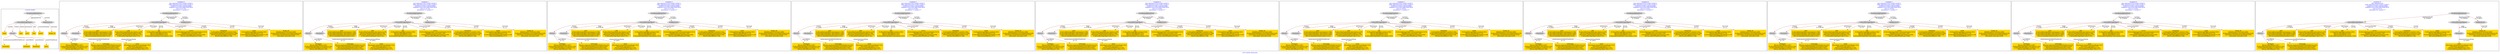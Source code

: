 digraph n0 {
fontcolor="blue"
remincross="true"
label="s24-s-norton-simon.json"
subgraph cluster_0 {
label="1-correct model"
n2[style="filled",color="white",fillcolor="lightgray",label="CulturalHeritageObject1"];
n3[shape="plaintext",style="filled",fillcolor="gold",label="made"];
n4[style="filled",color="white",fillcolor="lightgray",label="Person1"];
n5[shape="plaintext",style="filled",fillcolor="gold",label="dim"];
n6[shape="plaintext",style="filled",fillcolor="gold",label="prov"];
n7[shape="plaintext",style="filled",fillcolor="gold",label="title"];
n8[shape="plaintext",style="filled",fillcolor="gold",label="access"];
n9[shape="plaintext",style="filled",fillcolor="gold",label="nationality"];
n10[shape="plaintext",style="filled",fillcolor="gold",label="birthDate"];
n11[shape="plaintext",style="filled",fillcolor="gold",label="deathDate"];
n12[shape="plaintext",style="filled",fillcolor="gold",label="artist"];
n13[style="filled",color="white",fillcolor="lightgray",label="EuropeanaAggregation1"];
n14[style="filled",color="white",fillcolor="lightgray",label="WebResource1"];
n15[shape="plaintext",style="filled",fillcolor="gold",label="image_url"];
}
subgraph cluster_1 {
label="candidate 0\nlink coherence:0.8571428571428571\nnode coherence:0.8571428571428571\nconfidence:0.6467518343030884\nmapping score:0.6012982304819818\ncost:211.97793\n-precision:0.71-recall:0.77"
n17[style="filled",color="white",fillcolor="lightgray",label="CulturalHeritageObject1"];
n18[style="filled",color="white",fillcolor="lightgray",label="Person1"];
n19[style="filled",color="white",fillcolor="lightgray",label="Document1"];
n20[style="filled",color="white",fillcolor="lightgray",label="EuropeanaAggregation1"];
n21[style="filled",color="white",fillcolor="lightgray",label="WebResource1"];
n22[shape="plaintext",style="filled",fillcolor="gold",label="prov\n[CulturalHeritageObject,provenance,0.769]\n[CulturalHeritageObject,rightsHolder,0.094]\n[CulturalHeritageObject,description,0.084]\n[Person,biographicalInformation,0.053]"];
n23[shape="plaintext",style="filled",fillcolor="gold",label="title\n[CulturalHeritageObject,description,0.479]\n[Person,biographicalInformation,0.288]\n[Document,columnSubClassOfLink,0.131]\n[CulturalHeritageObject,title,0.101]"];
n24[shape="plaintext",style="filled",fillcolor="gold",label="dim\n[CulturalHeritageObject,extent,0.944]\n[Person,dateOfDeath,0.031]\n[Person,dateOfBirth,0.023]\n[CulturalHeritageObject,description,0.003]"];
n25[shape="plaintext",style="filled",fillcolor="gold",label="image_url\n[WebResource,classLink,0.886]\n[CulturalHeritageObject,accessionNumber,0.06]\n[Document,columnSubClassOfLink,0.029]\n[Document,classLink,0.024]"];
n26[shape="plaintext",style="filled",fillcolor="gold",label="access\n[CulturalHeritageObject,accessionNumber,0.813]\n[WebResource,classLink,0.144]\n[CulturalHeritageObject,provenance,0.036]\n[Person,nameOfThePerson,0.006]"];
n27[shape="plaintext",style="filled",fillcolor="gold",label="birthDate\n[Person,dateOfBirth,0.487]\n[CulturalHeritageObject,description,0.192]\n[CulturalHeritageObject,created,0.175]\n[Person,dateOfDeath,0.146]"];
n28[shape="plaintext",style="filled",fillcolor="gold",label="nationality\n[Person,countryAssociatedWithThePerson,0.81]\n[CulturalHeritageObject,description,0.082]\n[Person,biographicalInformation,0.065]\n[CulturalHeritageObject,provenance,0.042]"];
n29[shape="plaintext",style="filled",fillcolor="gold",label="artist\n[Document,columnSubClassOfLink,0.352]\n[Document,classLink,0.277]\n[Person,nameOfThePerson,0.244]\n[CulturalHeritageObject,title,0.127]"];
n30[shape="plaintext",style="filled",fillcolor="gold",label="deathDate\n[CulturalHeritageObject,created,0.345]\n[CulturalHeritageObject,provenance,0.268]\n[Person,biographicalInformation,0.239]\n[Person,dateOfBirth,0.148]"];
n31[shape="plaintext",style="filled",fillcolor="gold",label="made\n[CulturalHeritageObject,created,0.581]\n[Person,dateOfDeath,0.174]\n[CulturalHeritageObject,description,0.128]\n[Person,dateOfBirth,0.117]"];
}
subgraph cluster_2 {
label="candidate 1\nlink coherence:0.8571428571428571\nnode coherence:0.8571428571428571\nconfidence:0.6467518343030884\nmapping score:0.6012982304819818\ncost:211.97793\n-precision:0.71-recall:0.77"
n33[style="filled",color="white",fillcolor="lightgray",label="CulturalHeritageObject1"];
n34[style="filled",color="white",fillcolor="lightgray",label="Person1"];
n35[style="filled",color="white",fillcolor="lightgray",label="Document2"];
n36[style="filled",color="white",fillcolor="lightgray",label="EuropeanaAggregation1"];
n37[style="filled",color="white",fillcolor="lightgray",label="WebResource1"];
n38[shape="plaintext",style="filled",fillcolor="gold",label="artist\n[Document,columnSubClassOfLink,0.352]\n[Document,classLink,0.277]\n[Person,nameOfThePerson,0.244]\n[CulturalHeritageObject,title,0.127]"];
n39[shape="plaintext",style="filled",fillcolor="gold",label="prov\n[CulturalHeritageObject,provenance,0.769]\n[CulturalHeritageObject,rightsHolder,0.094]\n[CulturalHeritageObject,description,0.084]\n[Person,biographicalInformation,0.053]"];
n40[shape="plaintext",style="filled",fillcolor="gold",label="title\n[CulturalHeritageObject,description,0.479]\n[Person,biographicalInformation,0.288]\n[Document,columnSubClassOfLink,0.131]\n[CulturalHeritageObject,title,0.101]"];
n41[shape="plaintext",style="filled",fillcolor="gold",label="dim\n[CulturalHeritageObject,extent,0.944]\n[Person,dateOfDeath,0.031]\n[Person,dateOfBirth,0.023]\n[CulturalHeritageObject,description,0.003]"];
n42[shape="plaintext",style="filled",fillcolor="gold",label="image_url\n[WebResource,classLink,0.886]\n[CulturalHeritageObject,accessionNumber,0.06]\n[Document,columnSubClassOfLink,0.029]\n[Document,classLink,0.024]"];
n43[shape="plaintext",style="filled",fillcolor="gold",label="access\n[CulturalHeritageObject,accessionNumber,0.813]\n[WebResource,classLink,0.144]\n[CulturalHeritageObject,provenance,0.036]\n[Person,nameOfThePerson,0.006]"];
n44[shape="plaintext",style="filled",fillcolor="gold",label="birthDate\n[Person,dateOfBirth,0.487]\n[CulturalHeritageObject,description,0.192]\n[CulturalHeritageObject,created,0.175]\n[Person,dateOfDeath,0.146]"];
n45[shape="plaintext",style="filled",fillcolor="gold",label="nationality\n[Person,countryAssociatedWithThePerson,0.81]\n[CulturalHeritageObject,description,0.082]\n[Person,biographicalInformation,0.065]\n[CulturalHeritageObject,provenance,0.042]"];
n46[shape="plaintext",style="filled",fillcolor="gold",label="deathDate\n[CulturalHeritageObject,created,0.345]\n[CulturalHeritageObject,provenance,0.268]\n[Person,biographicalInformation,0.239]\n[Person,dateOfBirth,0.148]"];
n47[shape="plaintext",style="filled",fillcolor="gold",label="made\n[CulturalHeritageObject,created,0.581]\n[Person,dateOfDeath,0.174]\n[CulturalHeritageObject,description,0.128]\n[Person,dateOfBirth,0.117]"];
}
subgraph cluster_3 {
label="candidate 2\nlink coherence:0.8571428571428571\nnode coherence:0.8571428571428571\nconfidence:0.6467518343030884\nmapping score:0.6012982304819818\ncost:211.97793\n-precision:0.71-recall:0.77"
n49[style="filled",color="white",fillcolor="lightgray",label="CulturalHeritageObject1"];
n50[style="filled",color="white",fillcolor="lightgray",label="Person1"];
n51[style="filled",color="white",fillcolor="lightgray",label="Document1"];
n52[style="filled",color="white",fillcolor="lightgray",label="EuropeanaAggregation1"];
n53[style="filled",color="white",fillcolor="lightgray",label="WebResource1"];
n54[shape="plaintext",style="filled",fillcolor="gold",label="prov\n[CulturalHeritageObject,provenance,0.769]\n[CulturalHeritageObject,rightsHolder,0.094]\n[CulturalHeritageObject,description,0.084]\n[Person,biographicalInformation,0.053]"];
n55[shape="plaintext",style="filled",fillcolor="gold",label="title\n[CulturalHeritageObject,description,0.479]\n[Person,biographicalInformation,0.288]\n[Document,columnSubClassOfLink,0.131]\n[CulturalHeritageObject,title,0.101]"];
n56[shape="plaintext",style="filled",fillcolor="gold",label="dim\n[CulturalHeritageObject,extent,0.944]\n[Person,dateOfDeath,0.031]\n[Person,dateOfBirth,0.023]\n[CulturalHeritageObject,description,0.003]"];
n57[shape="plaintext",style="filled",fillcolor="gold",label="image_url\n[WebResource,classLink,0.886]\n[CulturalHeritageObject,accessionNumber,0.06]\n[Document,columnSubClassOfLink,0.029]\n[Document,classLink,0.024]"];
n58[shape="plaintext",style="filled",fillcolor="gold",label="access\n[CulturalHeritageObject,accessionNumber,0.813]\n[WebResource,classLink,0.144]\n[CulturalHeritageObject,provenance,0.036]\n[Person,nameOfThePerson,0.006]"];
n59[shape="plaintext",style="filled",fillcolor="gold",label="birthDate\n[Person,dateOfBirth,0.487]\n[CulturalHeritageObject,description,0.192]\n[CulturalHeritageObject,created,0.175]\n[Person,dateOfDeath,0.146]"];
n60[shape="plaintext",style="filled",fillcolor="gold",label="nationality\n[Person,countryAssociatedWithThePerson,0.81]\n[CulturalHeritageObject,description,0.082]\n[Person,biographicalInformation,0.065]\n[CulturalHeritageObject,provenance,0.042]"];
n61[shape="plaintext",style="filled",fillcolor="gold",label="artist\n[Document,columnSubClassOfLink,0.352]\n[Document,classLink,0.277]\n[Person,nameOfThePerson,0.244]\n[CulturalHeritageObject,title,0.127]"];
n62[shape="plaintext",style="filled",fillcolor="gold",label="deathDate\n[CulturalHeritageObject,created,0.345]\n[CulturalHeritageObject,provenance,0.268]\n[Person,biographicalInformation,0.239]\n[Person,dateOfBirth,0.148]"];
n63[shape="plaintext",style="filled",fillcolor="gold",label="made\n[CulturalHeritageObject,created,0.581]\n[Person,dateOfDeath,0.174]\n[CulturalHeritageObject,description,0.128]\n[Person,dateOfBirth,0.117]"];
}
subgraph cluster_4 {
label="candidate 3\nlink coherence:0.8571428571428571\nnode coherence:0.8571428571428571\nconfidence:0.6467518343030884\nmapping score:0.6012982304819818\ncost:211.97803\n-precision:0.71-recall:0.77"
n65[style="filled",color="white",fillcolor="lightgray",label="CulturalHeritageObject1"];
n66[style="filled",color="white",fillcolor="lightgray",label="Person2"];
n67[style="filled",color="white",fillcolor="lightgray",label="Document1"];
n68[style="filled",color="white",fillcolor="lightgray",label="EuropeanaAggregation1"];
n69[style="filled",color="white",fillcolor="lightgray",label="WebResource1"];
n70[shape="plaintext",style="filled",fillcolor="gold",label="prov\n[CulturalHeritageObject,provenance,0.769]\n[CulturalHeritageObject,rightsHolder,0.094]\n[CulturalHeritageObject,description,0.084]\n[Person,biographicalInformation,0.053]"];
n71[shape="plaintext",style="filled",fillcolor="gold",label="birthDate\n[Person,dateOfBirth,0.487]\n[CulturalHeritageObject,description,0.192]\n[CulturalHeritageObject,created,0.175]\n[Person,dateOfDeath,0.146]"];
n72[shape="plaintext",style="filled",fillcolor="gold",label="title\n[CulturalHeritageObject,description,0.479]\n[Person,biographicalInformation,0.288]\n[Document,columnSubClassOfLink,0.131]\n[CulturalHeritageObject,title,0.101]"];
n73[shape="plaintext",style="filled",fillcolor="gold",label="dim\n[CulturalHeritageObject,extent,0.944]\n[Person,dateOfDeath,0.031]\n[Person,dateOfBirth,0.023]\n[CulturalHeritageObject,description,0.003]"];
n74[shape="plaintext",style="filled",fillcolor="gold",label="image_url\n[WebResource,classLink,0.886]\n[CulturalHeritageObject,accessionNumber,0.06]\n[Document,columnSubClassOfLink,0.029]\n[Document,classLink,0.024]"];
n75[shape="plaintext",style="filled",fillcolor="gold",label="access\n[CulturalHeritageObject,accessionNumber,0.813]\n[WebResource,classLink,0.144]\n[CulturalHeritageObject,provenance,0.036]\n[Person,nameOfThePerson,0.006]"];
n76[shape="plaintext",style="filled",fillcolor="gold",label="nationality\n[Person,countryAssociatedWithThePerson,0.81]\n[CulturalHeritageObject,description,0.082]\n[Person,biographicalInformation,0.065]\n[CulturalHeritageObject,provenance,0.042]"];
n77[shape="plaintext",style="filled",fillcolor="gold",label="artist\n[Document,columnSubClassOfLink,0.352]\n[Document,classLink,0.277]\n[Person,nameOfThePerson,0.244]\n[CulturalHeritageObject,title,0.127]"];
n78[shape="plaintext",style="filled",fillcolor="gold",label="deathDate\n[CulturalHeritageObject,created,0.345]\n[CulturalHeritageObject,provenance,0.268]\n[Person,biographicalInformation,0.239]\n[Person,dateOfBirth,0.148]"];
n79[shape="plaintext",style="filled",fillcolor="gold",label="made\n[CulturalHeritageObject,created,0.581]\n[Person,dateOfDeath,0.174]\n[CulturalHeritageObject,description,0.128]\n[Person,dateOfBirth,0.117]"];
}
subgraph cluster_5 {
label="candidate 4\nlink coherence:0.8571428571428571\nnode coherence:0.8571428571428571\nconfidence:0.6467518343030884\nmapping score:0.6012982304819818\ncost:211.97803\n-precision:0.71-recall:0.77"
n81[style="filled",color="white",fillcolor="lightgray",label="CulturalHeritageObject1"];
n82[style="filled",color="white",fillcolor="lightgray",label="Person2"];
n83[style="filled",color="white",fillcolor="lightgray",label="Document2"];
n84[style="filled",color="white",fillcolor="lightgray",label="EuropeanaAggregation1"];
n85[style="filled",color="white",fillcolor="lightgray",label="WebResource1"];
n86[shape="plaintext",style="filled",fillcolor="gold",label="artist\n[Document,columnSubClassOfLink,0.352]\n[Document,classLink,0.277]\n[Person,nameOfThePerson,0.244]\n[CulturalHeritageObject,title,0.127]"];
n87[shape="plaintext",style="filled",fillcolor="gold",label="prov\n[CulturalHeritageObject,provenance,0.769]\n[CulturalHeritageObject,rightsHolder,0.094]\n[CulturalHeritageObject,description,0.084]\n[Person,biographicalInformation,0.053]"];
n88[shape="plaintext",style="filled",fillcolor="gold",label="birthDate\n[Person,dateOfBirth,0.487]\n[CulturalHeritageObject,description,0.192]\n[CulturalHeritageObject,created,0.175]\n[Person,dateOfDeath,0.146]"];
n89[shape="plaintext",style="filled",fillcolor="gold",label="title\n[CulturalHeritageObject,description,0.479]\n[Person,biographicalInformation,0.288]\n[Document,columnSubClassOfLink,0.131]\n[CulturalHeritageObject,title,0.101]"];
n90[shape="plaintext",style="filled",fillcolor="gold",label="dim\n[CulturalHeritageObject,extent,0.944]\n[Person,dateOfDeath,0.031]\n[Person,dateOfBirth,0.023]\n[CulturalHeritageObject,description,0.003]"];
n91[shape="plaintext",style="filled",fillcolor="gold",label="image_url\n[WebResource,classLink,0.886]\n[CulturalHeritageObject,accessionNumber,0.06]\n[Document,columnSubClassOfLink,0.029]\n[Document,classLink,0.024]"];
n92[shape="plaintext",style="filled",fillcolor="gold",label="access\n[CulturalHeritageObject,accessionNumber,0.813]\n[WebResource,classLink,0.144]\n[CulturalHeritageObject,provenance,0.036]\n[Person,nameOfThePerson,0.006]"];
n93[shape="plaintext",style="filled",fillcolor="gold",label="nationality\n[Person,countryAssociatedWithThePerson,0.81]\n[CulturalHeritageObject,description,0.082]\n[Person,biographicalInformation,0.065]\n[CulturalHeritageObject,provenance,0.042]"];
n94[shape="plaintext",style="filled",fillcolor="gold",label="deathDate\n[CulturalHeritageObject,created,0.345]\n[CulturalHeritageObject,provenance,0.268]\n[Person,biographicalInformation,0.239]\n[Person,dateOfBirth,0.148]"];
n95[shape="plaintext",style="filled",fillcolor="gold",label="made\n[CulturalHeritageObject,created,0.581]\n[Person,dateOfDeath,0.174]\n[CulturalHeritageObject,description,0.128]\n[Person,dateOfBirth,0.117]"];
}
subgraph cluster_6 {
label="candidate 5\nlink coherence:0.8571428571428571\nnode coherence:0.8571428571428571\nconfidence:0.6467518343030884\nmapping score:0.6012982304819818\ncost:211.97825\n-precision:0.71-recall:0.77"
n97[style="filled",color="white",fillcolor="lightgray",label="CulturalHeritageObject1"];
n98[style="filled",color="white",fillcolor="lightgray",label="Person1"];
n99[style="filled",color="white",fillcolor="lightgray",label="Document1"];
n100[style="filled",color="white",fillcolor="lightgray",label="EuropeanaAggregation1"];
n101[style="filled",color="white",fillcolor="lightgray",label="WebResource2"];
n102[shape="plaintext",style="filled",fillcolor="gold",label="prov\n[CulturalHeritageObject,provenance,0.769]\n[CulturalHeritageObject,rightsHolder,0.094]\n[CulturalHeritageObject,description,0.084]\n[Person,biographicalInformation,0.053]"];
n103[shape="plaintext",style="filled",fillcolor="gold",label="image_url\n[WebResource,classLink,0.886]\n[CulturalHeritageObject,accessionNumber,0.06]\n[Document,columnSubClassOfLink,0.029]\n[Document,classLink,0.024]"];
n104[shape="plaintext",style="filled",fillcolor="gold",label="title\n[CulturalHeritageObject,description,0.479]\n[Person,biographicalInformation,0.288]\n[Document,columnSubClassOfLink,0.131]\n[CulturalHeritageObject,title,0.101]"];
n105[shape="plaintext",style="filled",fillcolor="gold",label="dim\n[CulturalHeritageObject,extent,0.944]\n[Person,dateOfDeath,0.031]\n[Person,dateOfBirth,0.023]\n[CulturalHeritageObject,description,0.003]"];
n106[shape="plaintext",style="filled",fillcolor="gold",label="access\n[CulturalHeritageObject,accessionNumber,0.813]\n[WebResource,classLink,0.144]\n[CulturalHeritageObject,provenance,0.036]\n[Person,nameOfThePerson,0.006]"];
n107[shape="plaintext",style="filled",fillcolor="gold",label="birthDate\n[Person,dateOfBirth,0.487]\n[CulturalHeritageObject,description,0.192]\n[CulturalHeritageObject,created,0.175]\n[Person,dateOfDeath,0.146]"];
n108[shape="plaintext",style="filled",fillcolor="gold",label="nationality\n[Person,countryAssociatedWithThePerson,0.81]\n[CulturalHeritageObject,description,0.082]\n[Person,biographicalInformation,0.065]\n[CulturalHeritageObject,provenance,0.042]"];
n109[shape="plaintext",style="filled",fillcolor="gold",label="artist\n[Document,columnSubClassOfLink,0.352]\n[Document,classLink,0.277]\n[Person,nameOfThePerson,0.244]\n[CulturalHeritageObject,title,0.127]"];
n110[shape="plaintext",style="filled",fillcolor="gold",label="deathDate\n[CulturalHeritageObject,created,0.345]\n[CulturalHeritageObject,provenance,0.268]\n[Person,biographicalInformation,0.239]\n[Person,dateOfBirth,0.148]"];
n111[shape="plaintext",style="filled",fillcolor="gold",label="made\n[CulturalHeritageObject,created,0.581]\n[Person,dateOfDeath,0.174]\n[CulturalHeritageObject,description,0.128]\n[Person,dateOfBirth,0.117]"];
}
subgraph cluster_7 {
label="candidate 6\nlink coherence:0.8571428571428571\nnode coherence:0.8571428571428571\nconfidence:0.6467518343030884\nmapping score:0.6012982304819818\ncost:211.97825\n-precision:0.71-recall:0.77"
n113[style="filled",color="white",fillcolor="lightgray",label="CulturalHeritageObject1"];
n114[style="filled",color="white",fillcolor="lightgray",label="Person1"];
n115[style="filled",color="white",fillcolor="lightgray",label="Document2"];
n116[style="filled",color="white",fillcolor="lightgray",label="EuropeanaAggregation1"];
n117[style="filled",color="white",fillcolor="lightgray",label="WebResource2"];
n118[shape="plaintext",style="filled",fillcolor="gold",label="artist\n[Document,columnSubClassOfLink,0.352]\n[Document,classLink,0.277]\n[Person,nameOfThePerson,0.244]\n[CulturalHeritageObject,title,0.127]"];
n119[shape="plaintext",style="filled",fillcolor="gold",label="prov\n[CulturalHeritageObject,provenance,0.769]\n[CulturalHeritageObject,rightsHolder,0.094]\n[CulturalHeritageObject,description,0.084]\n[Person,biographicalInformation,0.053]"];
n120[shape="plaintext",style="filled",fillcolor="gold",label="image_url\n[WebResource,classLink,0.886]\n[CulturalHeritageObject,accessionNumber,0.06]\n[Document,columnSubClassOfLink,0.029]\n[Document,classLink,0.024]"];
n121[shape="plaintext",style="filled",fillcolor="gold",label="title\n[CulturalHeritageObject,description,0.479]\n[Person,biographicalInformation,0.288]\n[Document,columnSubClassOfLink,0.131]\n[CulturalHeritageObject,title,0.101]"];
n122[shape="plaintext",style="filled",fillcolor="gold",label="dim\n[CulturalHeritageObject,extent,0.944]\n[Person,dateOfDeath,0.031]\n[Person,dateOfBirth,0.023]\n[CulturalHeritageObject,description,0.003]"];
n123[shape="plaintext",style="filled",fillcolor="gold",label="access\n[CulturalHeritageObject,accessionNumber,0.813]\n[WebResource,classLink,0.144]\n[CulturalHeritageObject,provenance,0.036]\n[Person,nameOfThePerson,0.006]"];
n124[shape="plaintext",style="filled",fillcolor="gold",label="birthDate\n[Person,dateOfBirth,0.487]\n[CulturalHeritageObject,description,0.192]\n[CulturalHeritageObject,created,0.175]\n[Person,dateOfDeath,0.146]"];
n125[shape="plaintext",style="filled",fillcolor="gold",label="nationality\n[Person,countryAssociatedWithThePerson,0.81]\n[CulturalHeritageObject,description,0.082]\n[Person,biographicalInformation,0.065]\n[CulturalHeritageObject,provenance,0.042]"];
n126[shape="plaintext",style="filled",fillcolor="gold",label="deathDate\n[CulturalHeritageObject,created,0.345]\n[CulturalHeritageObject,provenance,0.268]\n[Person,biographicalInformation,0.239]\n[Person,dateOfBirth,0.148]"];
n127[shape="plaintext",style="filled",fillcolor="gold",label="made\n[CulturalHeritageObject,created,0.581]\n[Person,dateOfDeath,0.174]\n[CulturalHeritageObject,description,0.128]\n[Person,dateOfBirth,0.117]"];
}
subgraph cluster_8 {
label="candidate 7\nlink coherence:0.8571428571428571\nnode coherence:0.8571428571428571\nconfidence:0.6467518343030884\nmapping score:0.6012982304819818\ncost:211.97835\n-precision:0.71-recall:0.77"
n129[style="filled",color="white",fillcolor="lightgray",label="CulturalHeritageObject1"];
n130[style="filled",color="white",fillcolor="lightgray",label="Person2"];
n131[style="filled",color="white",fillcolor="lightgray",label="Document1"];
n132[style="filled",color="white",fillcolor="lightgray",label="EuropeanaAggregation1"];
n133[style="filled",color="white",fillcolor="lightgray",label="WebResource2"];
n134[shape="plaintext",style="filled",fillcolor="gold",label="prov\n[CulturalHeritageObject,provenance,0.769]\n[CulturalHeritageObject,rightsHolder,0.094]\n[CulturalHeritageObject,description,0.084]\n[Person,biographicalInformation,0.053]"];
n135[shape="plaintext",style="filled",fillcolor="gold",label="image_url\n[WebResource,classLink,0.886]\n[CulturalHeritageObject,accessionNumber,0.06]\n[Document,columnSubClassOfLink,0.029]\n[Document,classLink,0.024]"];
n136[shape="plaintext",style="filled",fillcolor="gold",label="birthDate\n[Person,dateOfBirth,0.487]\n[CulturalHeritageObject,description,0.192]\n[CulturalHeritageObject,created,0.175]\n[Person,dateOfDeath,0.146]"];
n137[shape="plaintext",style="filled",fillcolor="gold",label="title\n[CulturalHeritageObject,description,0.479]\n[Person,biographicalInformation,0.288]\n[Document,columnSubClassOfLink,0.131]\n[CulturalHeritageObject,title,0.101]"];
n138[shape="plaintext",style="filled",fillcolor="gold",label="dim\n[CulturalHeritageObject,extent,0.944]\n[Person,dateOfDeath,0.031]\n[Person,dateOfBirth,0.023]\n[CulturalHeritageObject,description,0.003]"];
n139[shape="plaintext",style="filled",fillcolor="gold",label="access\n[CulturalHeritageObject,accessionNumber,0.813]\n[WebResource,classLink,0.144]\n[CulturalHeritageObject,provenance,0.036]\n[Person,nameOfThePerson,0.006]"];
n140[shape="plaintext",style="filled",fillcolor="gold",label="nationality\n[Person,countryAssociatedWithThePerson,0.81]\n[CulturalHeritageObject,description,0.082]\n[Person,biographicalInformation,0.065]\n[CulturalHeritageObject,provenance,0.042]"];
n141[shape="plaintext",style="filled",fillcolor="gold",label="artist\n[Document,columnSubClassOfLink,0.352]\n[Document,classLink,0.277]\n[Person,nameOfThePerson,0.244]\n[CulturalHeritageObject,title,0.127]"];
n142[shape="plaintext",style="filled",fillcolor="gold",label="deathDate\n[CulturalHeritageObject,created,0.345]\n[CulturalHeritageObject,provenance,0.268]\n[Person,biographicalInformation,0.239]\n[Person,dateOfBirth,0.148]"];
n143[shape="plaintext",style="filled",fillcolor="gold",label="made\n[CulturalHeritageObject,created,0.581]\n[Person,dateOfDeath,0.174]\n[CulturalHeritageObject,description,0.128]\n[Person,dateOfBirth,0.117]"];
}
subgraph cluster_9 {
label="candidate 8\nlink coherence:0.8571428571428571\nnode coherence:0.8571428571428571\nconfidence:0.6467518343030884\nmapping score:0.6012982304819818\ncost:211.97835\n-precision:0.71-recall:0.77"
n145[style="filled",color="white",fillcolor="lightgray",label="CulturalHeritageObject1"];
n146[style="filled",color="white",fillcolor="lightgray",label="Person2"];
n147[style="filled",color="white",fillcolor="lightgray",label="Document2"];
n148[style="filled",color="white",fillcolor="lightgray",label="EuropeanaAggregation1"];
n149[style="filled",color="white",fillcolor="lightgray",label="WebResource2"];
n150[shape="plaintext",style="filled",fillcolor="gold",label="artist\n[Document,columnSubClassOfLink,0.352]\n[Document,classLink,0.277]\n[Person,nameOfThePerson,0.244]\n[CulturalHeritageObject,title,0.127]"];
n151[shape="plaintext",style="filled",fillcolor="gold",label="prov\n[CulturalHeritageObject,provenance,0.769]\n[CulturalHeritageObject,rightsHolder,0.094]\n[CulturalHeritageObject,description,0.084]\n[Person,biographicalInformation,0.053]"];
n152[shape="plaintext",style="filled",fillcolor="gold",label="image_url\n[WebResource,classLink,0.886]\n[CulturalHeritageObject,accessionNumber,0.06]\n[Document,columnSubClassOfLink,0.029]\n[Document,classLink,0.024]"];
n153[shape="plaintext",style="filled",fillcolor="gold",label="birthDate\n[Person,dateOfBirth,0.487]\n[CulturalHeritageObject,description,0.192]\n[CulturalHeritageObject,created,0.175]\n[Person,dateOfDeath,0.146]"];
n154[shape="plaintext",style="filled",fillcolor="gold",label="title\n[CulturalHeritageObject,description,0.479]\n[Person,biographicalInformation,0.288]\n[Document,columnSubClassOfLink,0.131]\n[CulturalHeritageObject,title,0.101]"];
n155[shape="plaintext",style="filled",fillcolor="gold",label="dim\n[CulturalHeritageObject,extent,0.944]\n[Person,dateOfDeath,0.031]\n[Person,dateOfBirth,0.023]\n[CulturalHeritageObject,description,0.003]"];
n156[shape="plaintext",style="filled",fillcolor="gold",label="access\n[CulturalHeritageObject,accessionNumber,0.813]\n[WebResource,classLink,0.144]\n[CulturalHeritageObject,provenance,0.036]\n[Person,nameOfThePerson,0.006]"];
n157[shape="plaintext",style="filled",fillcolor="gold",label="nationality\n[Person,countryAssociatedWithThePerson,0.81]\n[CulturalHeritageObject,description,0.082]\n[Person,biographicalInformation,0.065]\n[CulturalHeritageObject,provenance,0.042]"];
n158[shape="plaintext",style="filled",fillcolor="gold",label="deathDate\n[CulturalHeritageObject,created,0.345]\n[CulturalHeritageObject,provenance,0.268]\n[Person,biographicalInformation,0.239]\n[Person,dateOfBirth,0.148]"];
n159[shape="plaintext",style="filled",fillcolor="gold",label="made\n[CulturalHeritageObject,created,0.581]\n[Person,dateOfDeath,0.174]\n[CulturalHeritageObject,description,0.128]\n[Person,dateOfBirth,0.117]"];
}
subgraph cluster_10 {
label="candidate 9\nlink coherence:0.8\nnode coherence:0.8571428571428571\nconfidence:0.6467518343030884\nmapping score:0.6012982304819818\ncost:212.9719\n-precision:0.67-recall:0.77"
n161[style="filled",color="white",fillcolor="lightgray",label="CulturalHeritageObject1"];
n162[style="filled",color="white",fillcolor="lightgray",label="Person1"];
n163[style="filled",color="white",fillcolor="lightgray",label="CulturalHeritageObject2"];
n164[style="filled",color="white",fillcolor="lightgray",label="Document1"];
n165[style="filled",color="white",fillcolor="lightgray",label="EuropeanaAggregation1"];
n166[style="filled",color="white",fillcolor="lightgray",label="WebResource1"];
n167[shape="plaintext",style="filled",fillcolor="gold",label="prov\n[CulturalHeritageObject,provenance,0.769]\n[CulturalHeritageObject,rightsHolder,0.094]\n[CulturalHeritageObject,description,0.084]\n[Person,biographicalInformation,0.053]"];
n168[shape="plaintext",style="filled",fillcolor="gold",label="title\n[CulturalHeritageObject,description,0.479]\n[Person,biographicalInformation,0.288]\n[Document,columnSubClassOfLink,0.131]\n[CulturalHeritageObject,title,0.101]"];
n169[shape="plaintext",style="filled",fillcolor="gold",label="dim\n[CulturalHeritageObject,extent,0.944]\n[Person,dateOfDeath,0.031]\n[Person,dateOfBirth,0.023]\n[CulturalHeritageObject,description,0.003]"];
n170[shape="plaintext",style="filled",fillcolor="gold",label="image_url\n[WebResource,classLink,0.886]\n[CulturalHeritageObject,accessionNumber,0.06]\n[Document,columnSubClassOfLink,0.029]\n[Document,classLink,0.024]"];
n171[shape="plaintext",style="filled",fillcolor="gold",label="access\n[CulturalHeritageObject,accessionNumber,0.813]\n[WebResource,classLink,0.144]\n[CulturalHeritageObject,provenance,0.036]\n[Person,nameOfThePerson,0.006]"];
n172[shape="plaintext",style="filled",fillcolor="gold",label="birthDate\n[Person,dateOfBirth,0.487]\n[CulturalHeritageObject,description,0.192]\n[CulturalHeritageObject,created,0.175]\n[Person,dateOfDeath,0.146]"];
n173[shape="plaintext",style="filled",fillcolor="gold",label="nationality\n[Person,countryAssociatedWithThePerson,0.81]\n[CulturalHeritageObject,description,0.082]\n[Person,biographicalInformation,0.065]\n[CulturalHeritageObject,provenance,0.042]"];
n174[shape="plaintext",style="filled",fillcolor="gold",label="artist\n[Document,columnSubClassOfLink,0.352]\n[Document,classLink,0.277]\n[Person,nameOfThePerson,0.244]\n[CulturalHeritageObject,title,0.127]"];
n175[shape="plaintext",style="filled",fillcolor="gold",label="deathDate\n[CulturalHeritageObject,created,0.345]\n[CulturalHeritageObject,provenance,0.268]\n[Person,biographicalInformation,0.239]\n[Person,dateOfBirth,0.148]"];
n176[shape="plaintext",style="filled",fillcolor="gold",label="made\n[CulturalHeritageObject,created,0.581]\n[Person,dateOfDeath,0.174]\n[CulturalHeritageObject,description,0.128]\n[Person,dateOfBirth,0.117]"];
}
n2 -> n3[color="brown",fontcolor="black",label="created"]
n2 -> n4[color="brown",fontcolor="black",label="creator"]
n2 -> n5[color="brown",fontcolor="black",label="extent"]
n2 -> n6[color="brown",fontcolor="black",label="provenance"]
n2 -> n7[color="brown",fontcolor="black",label="title"]
n2 -> n8[color="brown",fontcolor="black",label="accessionNumber"]
n4 -> n9[color="brown",fontcolor="black",label="countryAssociatedWithThePerson"]
n4 -> n10[color="brown",fontcolor="black",label="dateOfBirth"]
n4 -> n11[color="brown",fontcolor="black",label="dateOfDeath"]
n4 -> n12[color="brown",fontcolor="black",label="nameOfThePerson"]
n13 -> n2[color="brown",fontcolor="black",label="aggregatedCHO"]
n13 -> n14[color="brown",fontcolor="black",label="hasView"]
n14 -> n15[color="brown",fontcolor="black",label="classLink"]
n17 -> n18[color="brown",fontcolor="black",label="creator\nw=0.9929"]
n17 -> n19[color="brown",fontcolor="black",label="page\nw=0.99749"]
n20 -> n17[color="brown",fontcolor="black",label="aggregatedCHO\nw=0.99397"]
n20 -> n21[color="brown",fontcolor="black",label="hasView\nw=0.99357"]
n17 -> n22[color="brown",fontcolor="black",label="provenance\nw=1.0"]
n17 -> n23[color="brown",fontcolor="black",label="description\nw=1.0"]
n17 -> n24[color="brown",fontcolor="black",label="extent\nw=1.0"]
n21 -> n25[color="brown",fontcolor="black",label="classLink\nw=1.0"]
n17 -> n26[color="brown",fontcolor="black",label="accessionNumber\nw=1.0"]
n18 -> n27[color="brown",fontcolor="black",label="dateOfBirth\nw=1.0"]
n18 -> n28[color="brown",fontcolor="black",label="countryAssociatedWithThePerson\nw=1.0"]
n19 -> n29[color="brown",fontcolor="black",label="columnSubClassOfLink\nw=100.0"]
n17 -> n30[color="brown",fontcolor="black",label="created\nw=100.0"]
n17 -> n31[color="brown",fontcolor="black",label="created\nw=1.0"]
n33 -> n34[color="brown",fontcolor="black",label="creator\nw=0.9929"]
n33 -> n35[color="brown",fontcolor="black",label="page\nw=0.99749"]
n36 -> n33[color="brown",fontcolor="black",label="aggregatedCHO\nw=0.99397"]
n36 -> n37[color="brown",fontcolor="black",label="hasView\nw=0.99357"]
n35 -> n38[color="brown",fontcolor="black",label="columnSubClassOfLink\nw=100.0"]
n33 -> n39[color="brown",fontcolor="black",label="provenance\nw=1.0"]
n33 -> n40[color="brown",fontcolor="black",label="description\nw=1.0"]
n33 -> n41[color="brown",fontcolor="black",label="extent\nw=1.0"]
n37 -> n42[color="brown",fontcolor="black",label="classLink\nw=1.0"]
n33 -> n43[color="brown",fontcolor="black",label="accessionNumber\nw=1.0"]
n34 -> n44[color="brown",fontcolor="black",label="dateOfBirth\nw=1.0"]
n34 -> n45[color="brown",fontcolor="black",label="countryAssociatedWithThePerson\nw=1.0"]
n33 -> n46[color="brown",fontcolor="black",label="created\nw=100.0"]
n33 -> n47[color="brown",fontcolor="black",label="created\nw=1.0"]
n49 -> n50[color="brown",fontcolor="black",label="creator\nw=0.9929"]
n49 -> n51[color="brown",fontcolor="black",label="page\nw=0.99749"]
n52 -> n49[color="brown",fontcolor="black",label="aggregatedCHO\nw=0.99397"]
n52 -> n53[color="brown",fontcolor="black",label="hasView\nw=0.99357"]
n49 -> n54[color="brown",fontcolor="black",label="provenance\nw=1.0"]
n49 -> n55[color="brown",fontcolor="black",label="description\nw=1.0"]
n49 -> n56[color="brown",fontcolor="black",label="extent\nw=1.0"]
n53 -> n57[color="brown",fontcolor="black",label="classLink\nw=1.0"]
n49 -> n58[color="brown",fontcolor="black",label="accessionNumber\nw=1.0"]
n50 -> n59[color="brown",fontcolor="black",label="dateOfBirth\nw=1.0"]
n50 -> n60[color="brown",fontcolor="black",label="countryAssociatedWithThePerson\nw=1.0"]
n51 -> n61[color="brown",fontcolor="black",label="columnSubClassOfLink\nw=100.0"]
n49 -> n62[color="brown",fontcolor="black",label="created\nw=100.0"]
n49 -> n63[color="brown",fontcolor="black",label="created\nw=1.0"]
n65 -> n66[color="brown",fontcolor="black",label="creator\nw=0.993"]
n65 -> n67[color="brown",fontcolor="black",label="page\nw=0.99749"]
n68 -> n65[color="brown",fontcolor="black",label="aggregatedCHO\nw=0.99397"]
n68 -> n69[color="brown",fontcolor="black",label="hasView\nw=0.99357"]
n65 -> n70[color="brown",fontcolor="black",label="provenance\nw=1.0"]
n66 -> n71[color="brown",fontcolor="black",label="dateOfBirth\nw=1.0"]
n65 -> n72[color="brown",fontcolor="black",label="description\nw=1.0"]
n65 -> n73[color="brown",fontcolor="black",label="extent\nw=1.0"]
n69 -> n74[color="brown",fontcolor="black",label="classLink\nw=1.0"]
n65 -> n75[color="brown",fontcolor="black",label="accessionNumber\nw=1.0"]
n66 -> n76[color="brown",fontcolor="black",label="countryAssociatedWithThePerson\nw=1.0"]
n67 -> n77[color="brown",fontcolor="black",label="columnSubClassOfLink\nw=100.0"]
n65 -> n78[color="brown",fontcolor="black",label="created\nw=100.0"]
n65 -> n79[color="brown",fontcolor="black",label="created\nw=1.0"]
n81 -> n82[color="brown",fontcolor="black",label="creator\nw=0.993"]
n81 -> n83[color="brown",fontcolor="black",label="page\nw=0.99749"]
n84 -> n81[color="brown",fontcolor="black",label="aggregatedCHO\nw=0.99397"]
n84 -> n85[color="brown",fontcolor="black",label="hasView\nw=0.99357"]
n83 -> n86[color="brown",fontcolor="black",label="columnSubClassOfLink\nw=100.0"]
n81 -> n87[color="brown",fontcolor="black",label="provenance\nw=1.0"]
n82 -> n88[color="brown",fontcolor="black",label="dateOfBirth\nw=1.0"]
n81 -> n89[color="brown",fontcolor="black",label="description\nw=1.0"]
n81 -> n90[color="brown",fontcolor="black",label="extent\nw=1.0"]
n85 -> n91[color="brown",fontcolor="black",label="classLink\nw=1.0"]
n81 -> n92[color="brown",fontcolor="black",label="accessionNumber\nw=1.0"]
n82 -> n93[color="brown",fontcolor="black",label="countryAssociatedWithThePerson\nw=1.0"]
n81 -> n94[color="brown",fontcolor="black",label="created\nw=100.0"]
n81 -> n95[color="brown",fontcolor="black",label="created\nw=1.0"]
n97 -> n98[color="brown",fontcolor="black",label="creator\nw=0.9929"]
n97 -> n99[color="brown",fontcolor="black",label="page\nw=0.99749"]
n100 -> n97[color="brown",fontcolor="black",label="aggregatedCHO\nw=0.99397"]
n100 -> n101[color="brown",fontcolor="black",label="hasView\nw=0.99389"]
n97 -> n102[color="brown",fontcolor="black",label="provenance\nw=1.0"]
n101 -> n103[color="brown",fontcolor="black",label="classLink\nw=1.0"]
n97 -> n104[color="brown",fontcolor="black",label="description\nw=1.0"]
n97 -> n105[color="brown",fontcolor="black",label="extent\nw=1.0"]
n97 -> n106[color="brown",fontcolor="black",label="accessionNumber\nw=1.0"]
n98 -> n107[color="brown",fontcolor="black",label="dateOfBirth\nw=1.0"]
n98 -> n108[color="brown",fontcolor="black",label="countryAssociatedWithThePerson\nw=1.0"]
n99 -> n109[color="brown",fontcolor="black",label="columnSubClassOfLink\nw=100.0"]
n97 -> n110[color="brown",fontcolor="black",label="created\nw=100.0"]
n97 -> n111[color="brown",fontcolor="black",label="created\nw=1.0"]
n113 -> n114[color="brown",fontcolor="black",label="creator\nw=0.9929"]
n113 -> n115[color="brown",fontcolor="black",label="page\nw=0.99749"]
n116 -> n113[color="brown",fontcolor="black",label="aggregatedCHO\nw=0.99397"]
n116 -> n117[color="brown",fontcolor="black",label="hasView\nw=0.99389"]
n115 -> n118[color="brown",fontcolor="black",label="columnSubClassOfLink\nw=100.0"]
n113 -> n119[color="brown",fontcolor="black",label="provenance\nw=1.0"]
n117 -> n120[color="brown",fontcolor="black",label="classLink\nw=1.0"]
n113 -> n121[color="brown",fontcolor="black",label="description\nw=1.0"]
n113 -> n122[color="brown",fontcolor="black",label="extent\nw=1.0"]
n113 -> n123[color="brown",fontcolor="black",label="accessionNumber\nw=1.0"]
n114 -> n124[color="brown",fontcolor="black",label="dateOfBirth\nw=1.0"]
n114 -> n125[color="brown",fontcolor="black",label="countryAssociatedWithThePerson\nw=1.0"]
n113 -> n126[color="brown",fontcolor="black",label="created\nw=100.0"]
n113 -> n127[color="brown",fontcolor="black",label="created\nw=1.0"]
n129 -> n130[color="brown",fontcolor="black",label="creator\nw=0.993"]
n129 -> n131[color="brown",fontcolor="black",label="page\nw=0.99749"]
n132 -> n129[color="brown",fontcolor="black",label="aggregatedCHO\nw=0.99397"]
n132 -> n133[color="brown",fontcolor="black",label="hasView\nw=0.99389"]
n129 -> n134[color="brown",fontcolor="black",label="provenance\nw=1.0"]
n133 -> n135[color="brown",fontcolor="black",label="classLink\nw=1.0"]
n130 -> n136[color="brown",fontcolor="black",label="dateOfBirth\nw=1.0"]
n129 -> n137[color="brown",fontcolor="black",label="description\nw=1.0"]
n129 -> n138[color="brown",fontcolor="black",label="extent\nw=1.0"]
n129 -> n139[color="brown",fontcolor="black",label="accessionNumber\nw=1.0"]
n130 -> n140[color="brown",fontcolor="black",label="countryAssociatedWithThePerson\nw=1.0"]
n131 -> n141[color="brown",fontcolor="black",label="columnSubClassOfLink\nw=100.0"]
n129 -> n142[color="brown",fontcolor="black",label="created\nw=100.0"]
n129 -> n143[color="brown",fontcolor="black",label="created\nw=1.0"]
n145 -> n146[color="brown",fontcolor="black",label="creator\nw=0.993"]
n145 -> n147[color="brown",fontcolor="black",label="page\nw=0.99749"]
n148 -> n145[color="brown",fontcolor="black",label="aggregatedCHO\nw=0.99397"]
n148 -> n149[color="brown",fontcolor="black",label="hasView\nw=0.99389"]
n147 -> n150[color="brown",fontcolor="black",label="columnSubClassOfLink\nw=100.0"]
n145 -> n151[color="brown",fontcolor="black",label="provenance\nw=1.0"]
n149 -> n152[color="brown",fontcolor="black",label="classLink\nw=1.0"]
n146 -> n153[color="brown",fontcolor="black",label="dateOfBirth\nw=1.0"]
n145 -> n154[color="brown",fontcolor="black",label="description\nw=1.0"]
n145 -> n155[color="brown",fontcolor="black",label="extent\nw=1.0"]
n145 -> n156[color="brown",fontcolor="black",label="accessionNumber\nw=1.0"]
n146 -> n157[color="brown",fontcolor="black",label="countryAssociatedWithThePerson\nw=1.0"]
n145 -> n158[color="brown",fontcolor="black",label="created\nw=100.0"]
n145 -> n159[color="brown",fontcolor="black",label="created\nw=1.0"]
n161 -> n162[color="brown",fontcolor="black",label="creator\nw=0.9929"]
n163 -> n164[color="brown",fontcolor="black",label="page\nw=0.99749"]
n165 -> n161[color="brown",fontcolor="black",label="aggregatedCHO\nw=0.99397"]
n165 -> n163[color="brown",fontcolor="black",label="aggregatedCHO\nw=0.99397"]
n165 -> n166[color="brown",fontcolor="black",label="hasView\nw=0.99357"]
n161 -> n167[color="brown",fontcolor="black",label="provenance\nw=1.0"]
n161 -> n168[color="brown",fontcolor="black",label="description\nw=1.0"]
n161 -> n169[color="brown",fontcolor="black",label="extent\nw=1.0"]
n166 -> n170[color="brown",fontcolor="black",label="classLink\nw=1.0"]
n161 -> n171[color="brown",fontcolor="black",label="accessionNumber\nw=1.0"]
n162 -> n172[color="brown",fontcolor="black",label="dateOfBirth\nw=1.0"]
n162 -> n173[color="brown",fontcolor="black",label="countryAssociatedWithThePerson\nw=1.0"]
n164 -> n174[color="brown",fontcolor="black",label="columnSubClassOfLink\nw=100.0"]
n161 -> n175[color="brown",fontcolor="black",label="created\nw=100.0"]
n161 -> n176[color="brown",fontcolor="black",label="created\nw=1.0"]
}
